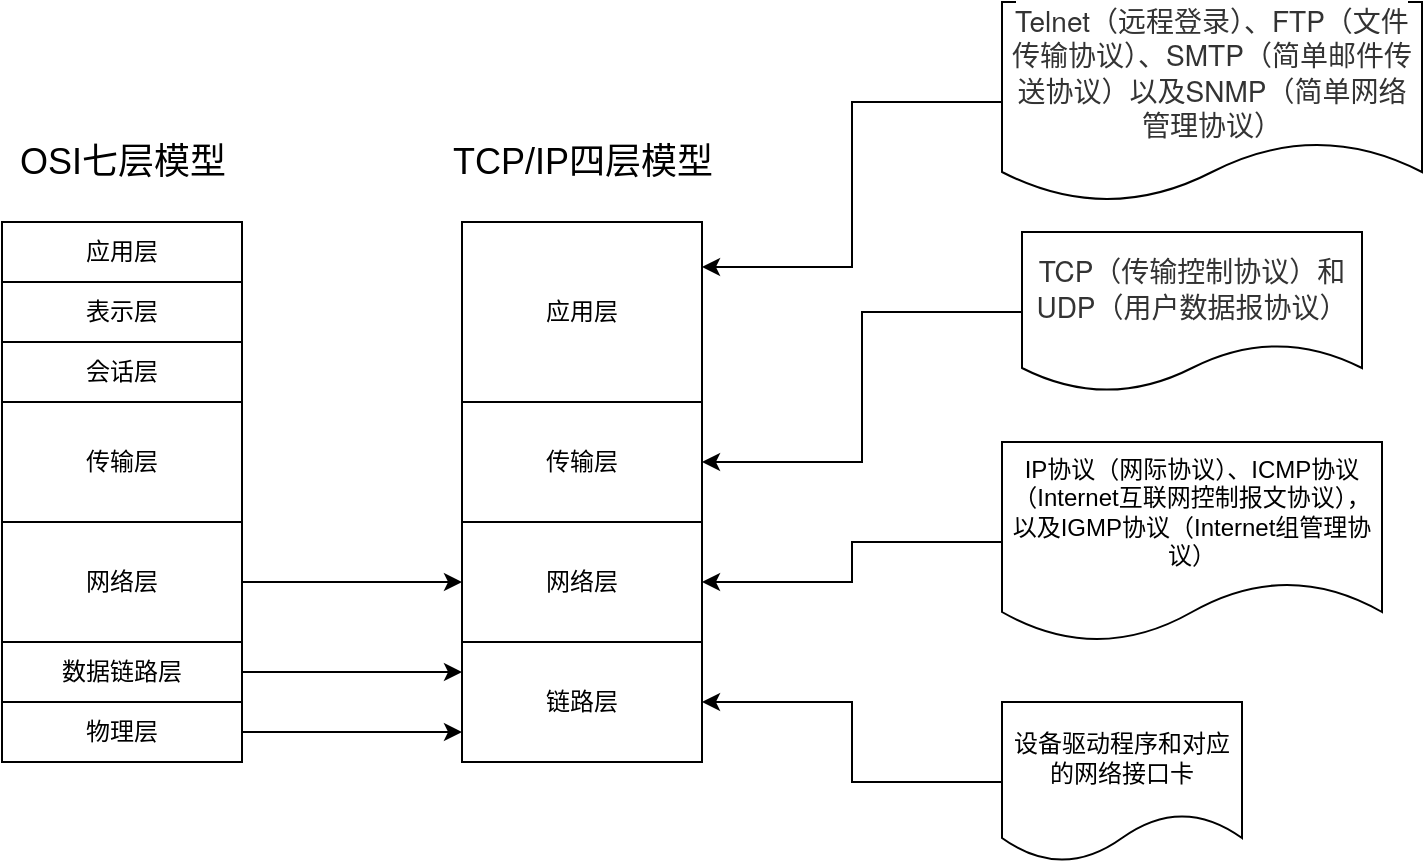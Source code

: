 <mxfile version="14.4.6" type="github">
  <diagram id="SHKInz8q4Gab5FIeQ5hq" name="Page-1">
    <mxGraphModel dx="805" dy="833" grid="1" gridSize="10" guides="1" tooltips="1" connect="1" arrows="1" fold="1" page="1" pageScale="1" pageWidth="827" pageHeight="1169" math="0" shadow="0">
      <root>
        <mxCell id="0" />
        <mxCell id="1" parent="0" />
        <mxCell id="PvIAApElbB6APkdG3G7W-1" value="传输层" style="rounded=0;whiteSpace=wrap;html=1;direction=east;" parent="1" vertex="1">
          <mxGeometry x="340" y="290" width="120" height="60" as="geometry" />
        </mxCell>
        <mxCell id="PvIAApElbB6APkdG3G7W-2" value="网络层" style="rounded=0;whiteSpace=wrap;html=1;direction=east;" parent="1" vertex="1">
          <mxGeometry x="340" y="350" width="120" height="60" as="geometry" />
        </mxCell>
        <mxCell id="PvIAApElbB6APkdG3G7W-3" value="链路层" style="rounded=0;whiteSpace=wrap;html=1;direction=east;" parent="1" vertex="1">
          <mxGeometry x="340" y="410" width="120" height="60" as="geometry" />
        </mxCell>
        <mxCell id="PvIAApElbB6APkdG3G7W-4" value="应用层" style="rounded=0;whiteSpace=wrap;html=1;" parent="1" vertex="1">
          <mxGeometry x="340" y="200" width="120" height="90" as="geometry" />
        </mxCell>
        <mxCell id="PvIAApElbB6APkdG3G7W-18" style="edgeStyle=orthogonalEdgeStyle;rounded=0;orthogonalLoop=1;jettySize=auto;html=1;entryX=0;entryY=0.75;entryDx=0;entryDy=0;" parent="1" source="PvIAApElbB6APkdG3G7W-5" target="PvIAApElbB6APkdG3G7W-3" edge="1">
          <mxGeometry relative="1" as="geometry" />
        </mxCell>
        <mxCell id="PvIAApElbB6APkdG3G7W-5" value="物理层" style="rounded=0;whiteSpace=wrap;html=1;" parent="1" vertex="1">
          <mxGeometry x="110" y="440" width="120" height="30" as="geometry" />
        </mxCell>
        <mxCell id="PvIAApElbB6APkdG3G7W-15" style="edgeStyle=orthogonalEdgeStyle;rounded=0;orthogonalLoop=1;jettySize=auto;html=1;entryX=0;entryY=0.25;entryDx=0;entryDy=0;" parent="1" source="PvIAApElbB6APkdG3G7W-7" target="PvIAApElbB6APkdG3G7W-3" edge="1">
          <mxGeometry relative="1" as="geometry" />
        </mxCell>
        <mxCell id="PvIAApElbB6APkdG3G7W-7" value="数据链路层" style="rounded=0;whiteSpace=wrap;html=1;" parent="1" vertex="1">
          <mxGeometry x="110" y="410" width="120" height="30" as="geometry" />
        </mxCell>
        <mxCell id="PvIAApElbB6APkdG3G7W-14" style="edgeStyle=orthogonalEdgeStyle;rounded=0;orthogonalLoop=1;jettySize=auto;html=1;entryX=0;entryY=0.5;entryDx=0;entryDy=0;" parent="1" source="PvIAApElbB6APkdG3G7W-8" target="PvIAApElbB6APkdG3G7W-2" edge="1">
          <mxGeometry relative="1" as="geometry" />
        </mxCell>
        <mxCell id="PvIAApElbB6APkdG3G7W-8" value="网络层" style="rounded=0;whiteSpace=wrap;html=1;" parent="1" vertex="1">
          <mxGeometry x="110" y="350" width="120" height="60" as="geometry" />
        </mxCell>
        <mxCell id="PvIAApElbB6APkdG3G7W-9" value="传输层" style="rounded=0;whiteSpace=wrap;html=1;" parent="1" vertex="1">
          <mxGeometry x="110" y="290" width="120" height="60" as="geometry" />
        </mxCell>
        <mxCell id="PvIAApElbB6APkdG3G7W-11" value="会话层" style="rounded=0;whiteSpace=wrap;html=1;" parent="1" vertex="1">
          <mxGeometry x="110" y="260" width="120" height="30" as="geometry" />
        </mxCell>
        <mxCell id="PvIAApElbB6APkdG3G7W-12" value="表示层" style="rounded=0;whiteSpace=wrap;html=1;" parent="1" vertex="1">
          <mxGeometry x="110" y="230" width="120" height="30" as="geometry" />
        </mxCell>
        <mxCell id="PvIAApElbB6APkdG3G7W-13" value="应用层" style="rounded=0;whiteSpace=wrap;html=1;" parent="1" vertex="1">
          <mxGeometry x="110" y="200" width="120" height="30" as="geometry" />
        </mxCell>
        <mxCell id="PvIAApElbB6APkdG3G7W-29" style="edgeStyle=orthogonalEdgeStyle;rounded=0;orthogonalLoop=1;jettySize=auto;html=1;entryX=1;entryY=0.5;entryDx=0;entryDy=0;" parent="1" source="PvIAApElbB6APkdG3G7W-28" target="PvIAApElbB6APkdG3G7W-2" edge="1">
          <mxGeometry relative="1" as="geometry">
            <mxPoint x="470" y="380" as="targetPoint" />
          </mxGeometry>
        </mxCell>
        <mxCell id="PvIAApElbB6APkdG3G7W-28" value="&lt;span&gt;IP协议（网际协议）、ICMP协议（Internet互联网控制报文协议），以及IGMP协议（Internet组管理协议）&lt;/span&gt;" style="shape=document;whiteSpace=wrap;html=1;boundedLbl=1;" parent="1" vertex="1">
          <mxGeometry x="610" y="310" width="190" height="100" as="geometry" />
        </mxCell>
        <mxCell id="PvIAApElbB6APkdG3G7W-31" style="edgeStyle=orthogonalEdgeStyle;rounded=0;orthogonalLoop=1;jettySize=auto;html=1;entryX=1;entryY=0.5;entryDx=0;entryDy=0;" parent="1" source="PvIAApElbB6APkdG3G7W-30" target="PvIAApElbB6APkdG3G7W-3" edge="1">
          <mxGeometry relative="1" as="geometry" />
        </mxCell>
        <mxCell id="PvIAApElbB6APkdG3G7W-30" value="&lt;span&gt;设备驱动程序和对应的网络接口卡&lt;/span&gt;" style="shape=document;whiteSpace=wrap;html=1;boundedLbl=1;" parent="1" vertex="1">
          <mxGeometry x="610" y="440" width="120" height="80" as="geometry" />
        </mxCell>
        <mxCell id="PvIAApElbB6APkdG3G7W-33" style="edgeStyle=orthogonalEdgeStyle;rounded=0;orthogonalLoop=1;jettySize=auto;html=1;entryX=1;entryY=0.5;entryDx=0;entryDy=0;" parent="1" source="PvIAApElbB6APkdG3G7W-32" target="PvIAApElbB6APkdG3G7W-1" edge="1">
          <mxGeometry relative="1" as="geometry" />
        </mxCell>
        <mxCell id="PvIAApElbB6APkdG3G7W-32" value="&lt;span style=&quot;color: rgb(51 , 51 , 51) ; font-family: &amp;#34;pingfang sc&amp;#34; , &amp;#34;helvetica neue&amp;#34; , &amp;#34;arial&amp;#34; , &amp;#34;hiragino sans gb&amp;#34; , &amp;#34;microsoft yahei ui&amp;#34; , &amp;#34;microsoft yahei&amp;#34; , &amp;#34;simsun&amp;#34; , sans-serif ; font-size: 14px ; background-color: rgb(255 , 255 , 255)&quot;&gt;TCP（传输控制协议）和UDP（用户数据报协议）&lt;/span&gt;" style="shape=document;whiteSpace=wrap;html=1;boundedLbl=1;" parent="1" vertex="1">
          <mxGeometry x="620" y="205" width="170" height="80" as="geometry" />
        </mxCell>
        <mxCell id="PvIAApElbB6APkdG3G7W-35" style="edgeStyle=orthogonalEdgeStyle;rounded=0;orthogonalLoop=1;jettySize=auto;html=1;entryX=1;entryY=0.25;entryDx=0;entryDy=0;" parent="1" source="PvIAApElbB6APkdG3G7W-34" target="PvIAApElbB6APkdG3G7W-4" edge="1">
          <mxGeometry relative="1" as="geometry" />
        </mxCell>
        <mxCell id="PvIAApElbB6APkdG3G7W-34" value="&lt;span style=&quot;color: rgb(51 , 51 , 51) ; font-family: &amp;#34;pingfang sc&amp;#34; , &amp;#34;helvetica neue&amp;#34; , &amp;#34;arial&amp;#34; , &amp;#34;hiragino sans gb&amp;#34; , &amp;#34;microsoft yahei ui&amp;#34; , &amp;#34;microsoft yahei&amp;#34; , &amp;#34;simsun&amp;#34; , sans-serif ; font-size: 14px ; background-color: rgb(255 , 255 , 255)&quot;&gt;Telnet（远程登录）、FTP（文件传输协议）、SMTP（简单邮件传送协议）以及SNMP（简单网络管理协议）&lt;/span&gt;" style="shape=document;whiteSpace=wrap;html=1;boundedLbl=1;" parent="1" vertex="1">
          <mxGeometry x="610" y="90" width="210" height="100" as="geometry" />
        </mxCell>
        <mxCell id="mTNONjmfgAG46L4G0w5R-2" value="&lt;font style=&quot;font-size: 18px&quot;&gt;TCP/IP四层模型&lt;/font&gt;" style="text;html=1;align=center;verticalAlign=middle;resizable=0;points=[];autosize=1;" vertex="1" parent="1">
          <mxGeometry x="325" y="160" width="150" height="20" as="geometry" />
        </mxCell>
        <mxCell id="mTNONjmfgAG46L4G0w5R-3" value="&lt;font style=&quot;font-size: 18px&quot;&gt;OSI七层模型&lt;/font&gt;" style="text;html=1;align=center;verticalAlign=middle;resizable=0;points=[];autosize=1;" vertex="1" parent="1">
          <mxGeometry x="110" y="160" width="120" height="20" as="geometry" />
        </mxCell>
      </root>
    </mxGraphModel>
  </diagram>
</mxfile>
